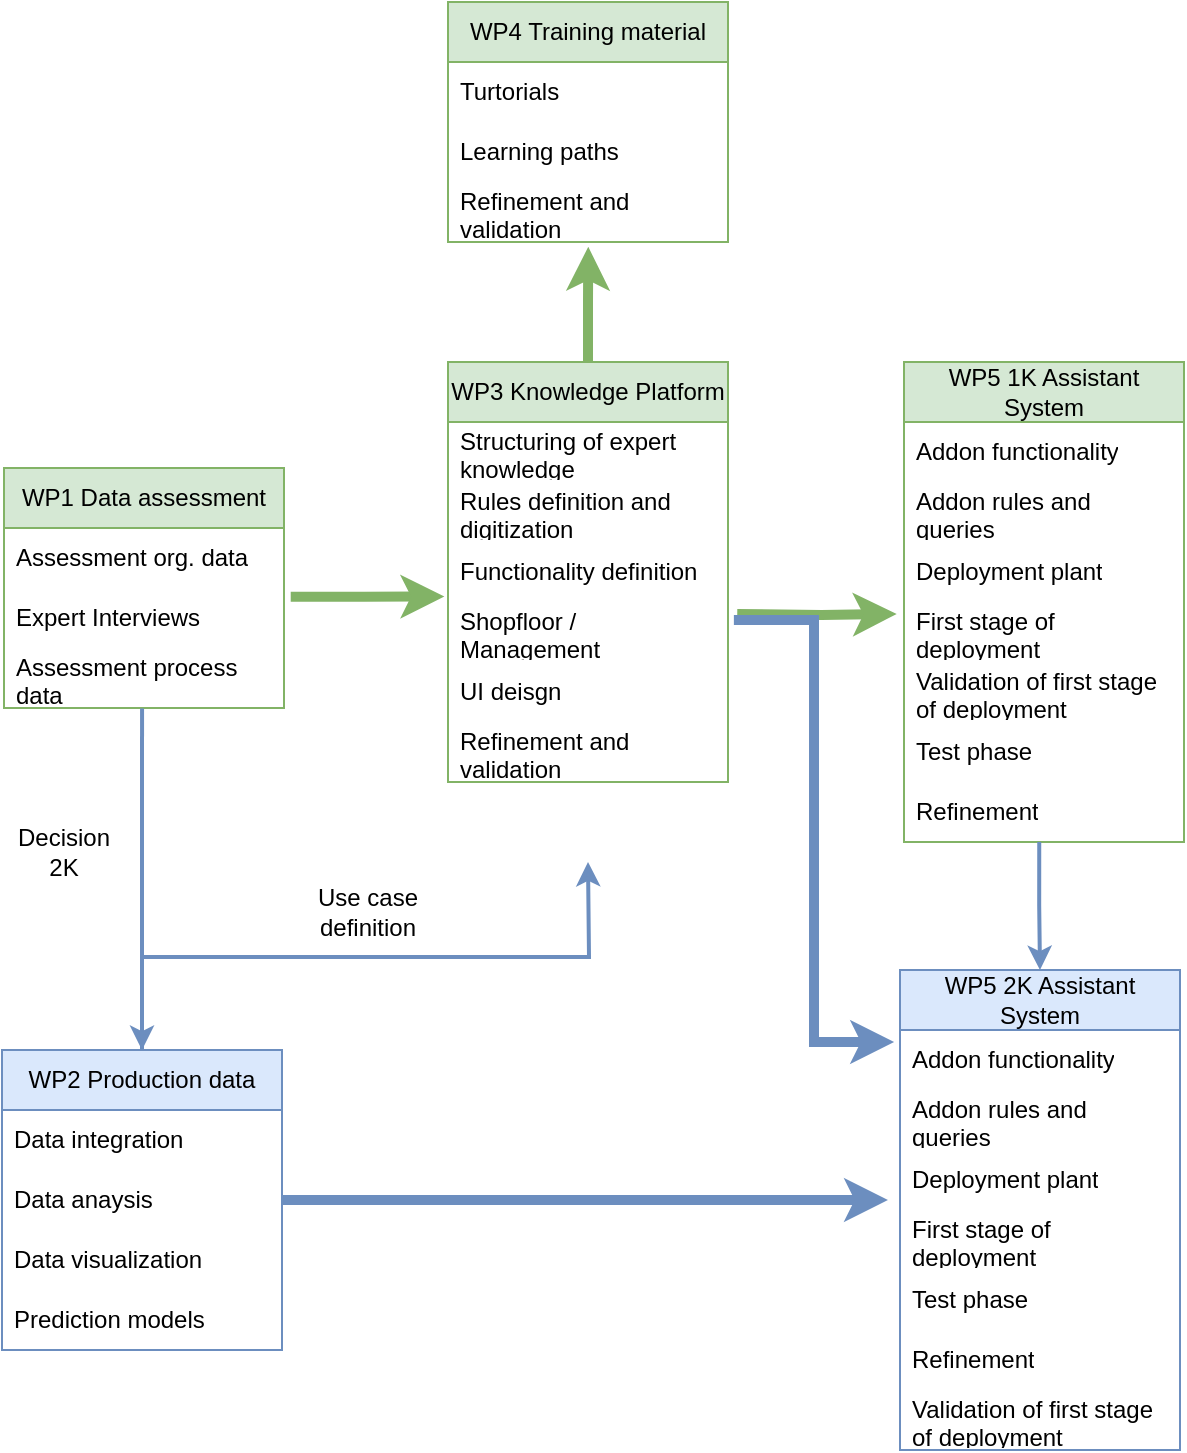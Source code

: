 <mxfile version="21.4.0" type="github">
  <diagram name="Seite-1" id="NLviwZArhk9H0bMJ9Qby">
    <mxGraphModel dx="1379" dy="796" grid="1" gridSize="10" guides="1" tooltips="1" connect="1" arrows="1" fold="1" page="1" pageScale="1" pageWidth="1169" pageHeight="827" math="0" shadow="0">
      <root>
        <mxCell id="0" />
        <mxCell id="1" parent="0" />
        <mxCell id="QSvsyt5XVw0lKaXECwNc-2" value="WP1 Data assessment" style="swimlane;fontStyle=0;childLayout=stackLayout;horizontal=1;startSize=30;horizontalStack=0;resizeParent=1;resizeParentMax=0;resizeLast=0;collapsible=1;marginBottom=0;whiteSpace=wrap;html=1;fillColor=#d5e8d4;strokeColor=#82b366;" parent="1" vertex="1">
          <mxGeometry x="138" y="283" width="140" height="120" as="geometry" />
        </mxCell>
        <mxCell id="QSvsyt5XVw0lKaXECwNc-3" value="Assessment org. data" style="text;strokeColor=none;fillColor=none;align=left;verticalAlign=middle;spacingLeft=4;spacingRight=4;overflow=hidden;points=[[0,0.5],[1,0.5]];portConstraint=eastwest;rotatable=0;whiteSpace=wrap;html=1;" parent="QSvsyt5XVw0lKaXECwNc-2" vertex="1">
          <mxGeometry y="30" width="140" height="30" as="geometry" />
        </mxCell>
        <mxCell id="QSvsyt5XVw0lKaXECwNc-4" value="Expert Interviews" style="text;strokeColor=none;fillColor=none;align=left;verticalAlign=middle;spacingLeft=4;spacingRight=4;overflow=hidden;points=[[0,0.5],[1,0.5]];portConstraint=eastwest;rotatable=0;whiteSpace=wrap;html=1;" parent="QSvsyt5XVw0lKaXECwNc-2" vertex="1">
          <mxGeometry y="60" width="140" height="30" as="geometry" />
        </mxCell>
        <mxCell id="QSvsyt5XVw0lKaXECwNc-5" value="Assessment process data" style="text;strokeColor=none;fillColor=none;align=left;verticalAlign=middle;spacingLeft=4;spacingRight=4;overflow=hidden;points=[[0,0.5],[1,0.5]];portConstraint=eastwest;rotatable=0;whiteSpace=wrap;html=1;" parent="QSvsyt5XVw0lKaXECwNc-2" vertex="1">
          <mxGeometry y="90" width="140" height="30" as="geometry" />
        </mxCell>
        <mxCell id="QSvsyt5XVw0lKaXECwNc-8" value="WP2 Production data" style="swimlane;fontStyle=0;childLayout=stackLayout;horizontal=1;startSize=30;horizontalStack=0;resizeParent=1;resizeParentMax=0;resizeLast=0;collapsible=1;marginBottom=0;whiteSpace=wrap;html=1;fillColor=#dae8fc;strokeColor=#6c8ebf;" parent="1" vertex="1">
          <mxGeometry x="137" y="574" width="140" height="150" as="geometry" />
        </mxCell>
        <mxCell id="QSvsyt5XVw0lKaXECwNc-9" value="Data integration" style="text;strokeColor=none;fillColor=none;align=left;verticalAlign=middle;spacingLeft=4;spacingRight=4;overflow=hidden;points=[[0,0.5],[1,0.5]];portConstraint=eastwest;rotatable=0;whiteSpace=wrap;html=1;" parent="QSvsyt5XVw0lKaXECwNc-8" vertex="1">
          <mxGeometry y="30" width="140" height="30" as="geometry" />
        </mxCell>
        <mxCell id="QSvsyt5XVw0lKaXECwNc-10" value="Data anaysis" style="text;strokeColor=none;fillColor=none;align=left;verticalAlign=middle;spacingLeft=4;spacingRight=4;overflow=hidden;points=[[0,0.5],[1,0.5]];portConstraint=eastwest;rotatable=0;whiteSpace=wrap;html=1;" parent="QSvsyt5XVw0lKaXECwNc-8" vertex="1">
          <mxGeometry y="60" width="140" height="30" as="geometry" />
        </mxCell>
        <mxCell id="QSvsyt5XVw0lKaXECwNc-11" value="Data visualization" style="text;strokeColor=none;fillColor=none;align=left;verticalAlign=middle;spacingLeft=4;spacingRight=4;overflow=hidden;points=[[0,0.5],[1,0.5]];portConstraint=eastwest;rotatable=0;whiteSpace=wrap;html=1;" parent="QSvsyt5XVw0lKaXECwNc-8" vertex="1">
          <mxGeometry y="90" width="140" height="30" as="geometry" />
        </mxCell>
        <mxCell id="QSvsyt5XVw0lKaXECwNc-39" value="Prediction models" style="text;strokeColor=none;fillColor=none;align=left;verticalAlign=middle;spacingLeft=4;spacingRight=4;overflow=hidden;points=[[0,0.5],[1,0.5]];portConstraint=eastwest;rotatable=0;whiteSpace=wrap;html=1;" parent="QSvsyt5XVw0lKaXECwNc-8" vertex="1">
          <mxGeometry y="120" width="140" height="30" as="geometry" />
        </mxCell>
        <mxCell id="QSvsyt5XVw0lKaXECwNc-12" value="WP4 Training material" style="swimlane;fontStyle=0;childLayout=stackLayout;horizontal=1;startSize=30;horizontalStack=0;resizeParent=1;resizeParentMax=0;resizeLast=0;collapsible=1;marginBottom=0;whiteSpace=wrap;html=1;fillColor=#d5e8d4;strokeColor=#82b366;" parent="1" vertex="1">
          <mxGeometry x="360" y="50" width="140" height="120" as="geometry" />
        </mxCell>
        <mxCell id="QSvsyt5XVw0lKaXECwNc-13" value="Turtorials" style="text;strokeColor=none;fillColor=none;align=left;verticalAlign=middle;spacingLeft=4;spacingRight=4;overflow=hidden;points=[[0,0.5],[1,0.5]];portConstraint=eastwest;rotatable=0;whiteSpace=wrap;html=1;" parent="QSvsyt5XVw0lKaXECwNc-12" vertex="1">
          <mxGeometry y="30" width="140" height="30" as="geometry" />
        </mxCell>
        <mxCell id="QSvsyt5XVw0lKaXECwNc-14" value="Learning paths" style="text;strokeColor=none;fillColor=none;align=left;verticalAlign=middle;spacingLeft=4;spacingRight=4;overflow=hidden;points=[[0,0.5],[1,0.5]];portConstraint=eastwest;rotatable=0;whiteSpace=wrap;html=1;" parent="QSvsyt5XVw0lKaXECwNc-12" vertex="1">
          <mxGeometry y="60" width="140" height="30" as="geometry" />
        </mxCell>
        <mxCell id="QSvsyt5XVw0lKaXECwNc-18" value="Refinement and validation" style="text;strokeColor=none;fillColor=none;align=left;verticalAlign=middle;spacingLeft=4;spacingRight=4;overflow=hidden;points=[[0,0.5],[1,0.5]];portConstraint=eastwest;rotatable=0;whiteSpace=wrap;html=1;" parent="QSvsyt5XVw0lKaXECwNc-12" vertex="1">
          <mxGeometry y="90" width="140" height="30" as="geometry" />
        </mxCell>
        <mxCell id="QSvsyt5XVw0lKaXECwNc-19" value="WP3 Knowledge Platform" style="swimlane;fontStyle=0;childLayout=stackLayout;horizontal=1;startSize=30;horizontalStack=0;resizeParent=1;resizeParentMax=0;resizeLast=0;collapsible=1;marginBottom=0;whiteSpace=wrap;html=1;fillColor=#d5e8d4;strokeColor=#82b366;" parent="1" vertex="1">
          <mxGeometry x="360" y="230" width="140" height="210" as="geometry" />
        </mxCell>
        <mxCell id="QSvsyt5XVw0lKaXECwNc-20" value="Structuring of expert knowledge" style="text;strokeColor=none;fillColor=none;align=left;verticalAlign=middle;spacingLeft=4;spacingRight=4;overflow=hidden;points=[[0,0.5],[1,0.5]];portConstraint=eastwest;rotatable=0;whiteSpace=wrap;html=1;" parent="QSvsyt5XVw0lKaXECwNc-19" vertex="1">
          <mxGeometry y="30" width="140" height="30" as="geometry" />
        </mxCell>
        <mxCell id="QSvsyt5XVw0lKaXECwNc-21" value="Rules definition and digitization" style="text;strokeColor=none;fillColor=none;align=left;verticalAlign=middle;spacingLeft=4;spacingRight=4;overflow=hidden;points=[[0,0.5],[1,0.5]];portConstraint=eastwest;rotatable=0;whiteSpace=wrap;html=1;" parent="QSvsyt5XVw0lKaXECwNc-19" vertex="1">
          <mxGeometry y="60" width="140" height="30" as="geometry" />
        </mxCell>
        <mxCell id="QSvsyt5XVw0lKaXECwNc-22" value="Functionality definition" style="text;strokeColor=none;fillColor=none;align=left;verticalAlign=middle;spacingLeft=4;spacingRight=4;overflow=hidden;points=[[0,0.5],[1,0.5]];portConstraint=eastwest;rotatable=0;whiteSpace=wrap;html=1;" parent="QSvsyt5XVw0lKaXECwNc-19" vertex="1">
          <mxGeometry y="90" width="140" height="30" as="geometry" />
        </mxCell>
        <mxCell id="QSvsyt5XVw0lKaXECwNc-28" value="Shopfloor / Management" style="text;strokeColor=none;fillColor=none;align=left;verticalAlign=middle;spacingLeft=4;spacingRight=4;overflow=hidden;points=[[0,0.5],[1,0.5]];portConstraint=eastwest;rotatable=0;whiteSpace=wrap;html=1;" parent="QSvsyt5XVw0lKaXECwNc-19" vertex="1">
          <mxGeometry y="120" width="140" height="30" as="geometry" />
        </mxCell>
        <mxCell id="QSvsyt5XVw0lKaXECwNc-24" value="UI deisgn" style="text;strokeColor=none;fillColor=none;align=left;verticalAlign=middle;spacingLeft=4;spacingRight=4;overflow=hidden;points=[[0,0.5],[1,0.5]];portConstraint=eastwest;rotatable=0;whiteSpace=wrap;html=1;" parent="QSvsyt5XVw0lKaXECwNc-19" vertex="1">
          <mxGeometry y="150" width="140" height="30" as="geometry" />
        </mxCell>
        <mxCell id="QSvsyt5XVw0lKaXECwNc-25" value="Refinement and validation" style="text;strokeColor=none;fillColor=none;align=left;verticalAlign=middle;spacingLeft=4;spacingRight=4;overflow=hidden;points=[[0,0.5],[1,0.5]];portConstraint=eastwest;rotatable=0;whiteSpace=wrap;html=1;" parent="QSvsyt5XVw0lKaXECwNc-19" vertex="1">
          <mxGeometry y="180" width="140" height="30" as="geometry" />
        </mxCell>
        <mxCell id="QSvsyt5XVw0lKaXECwNc-29" value="WP5 1K Assistant System" style="swimlane;fontStyle=0;childLayout=stackLayout;horizontal=1;startSize=30;horizontalStack=0;resizeParent=1;resizeParentMax=0;resizeLast=0;collapsible=1;marginBottom=0;whiteSpace=wrap;html=1;fillColor=#d5e8d4;strokeColor=#82b366;" parent="1" vertex="1">
          <mxGeometry x="588" y="230" width="140" height="240" as="geometry" />
        </mxCell>
        <mxCell id="QSvsyt5XVw0lKaXECwNc-30" value="Addon functionality" style="text;strokeColor=none;fillColor=none;align=left;verticalAlign=middle;spacingLeft=4;spacingRight=4;overflow=hidden;points=[[0,0.5],[1,0.5]];portConstraint=eastwest;rotatable=0;whiteSpace=wrap;html=1;" parent="QSvsyt5XVw0lKaXECwNc-29" vertex="1">
          <mxGeometry y="30" width="140" height="30" as="geometry" />
        </mxCell>
        <mxCell id="QSvsyt5XVw0lKaXECwNc-31" value="Addon rules and queries" style="text;strokeColor=none;fillColor=none;align=left;verticalAlign=middle;spacingLeft=4;spacingRight=4;overflow=hidden;points=[[0,0.5],[1,0.5]];portConstraint=eastwest;rotatable=0;whiteSpace=wrap;html=1;" parent="QSvsyt5XVw0lKaXECwNc-29" vertex="1">
          <mxGeometry y="60" width="140" height="30" as="geometry" />
        </mxCell>
        <mxCell id="QSvsyt5XVw0lKaXECwNc-32" value="Deployment plant" style="text;strokeColor=none;fillColor=none;align=left;verticalAlign=middle;spacingLeft=4;spacingRight=4;overflow=hidden;points=[[0,0.5],[1,0.5]];portConstraint=eastwest;rotatable=0;whiteSpace=wrap;html=1;" parent="QSvsyt5XVw0lKaXECwNc-29" vertex="1">
          <mxGeometry y="90" width="140" height="30" as="geometry" />
        </mxCell>
        <mxCell id="QSvsyt5XVw0lKaXECwNc-33" value="First stage of deployment" style="text;strokeColor=none;fillColor=none;align=left;verticalAlign=middle;spacingLeft=4;spacingRight=4;overflow=hidden;points=[[0,0.5],[1,0.5]];portConstraint=eastwest;rotatable=0;whiteSpace=wrap;html=1;" parent="QSvsyt5XVw0lKaXECwNc-29" vertex="1">
          <mxGeometry y="120" width="140" height="30" as="geometry" />
        </mxCell>
        <mxCell id="QSvsyt5XVw0lKaXECwNc-36" value="Validation of first stage of deployment" style="text;strokeColor=none;fillColor=none;align=left;verticalAlign=middle;spacingLeft=4;spacingRight=4;overflow=hidden;points=[[0,0.5],[1,0.5]];portConstraint=eastwest;rotatable=0;whiteSpace=wrap;html=1;" parent="QSvsyt5XVw0lKaXECwNc-29" vertex="1">
          <mxGeometry y="150" width="140" height="30" as="geometry" />
        </mxCell>
        <mxCell id="QSvsyt5XVw0lKaXECwNc-34" value="Test phase" style="text;strokeColor=none;fillColor=none;align=left;verticalAlign=middle;spacingLeft=4;spacingRight=4;overflow=hidden;points=[[0,0.5],[1,0.5]];portConstraint=eastwest;rotatable=0;whiteSpace=wrap;html=1;" parent="QSvsyt5XVw0lKaXECwNc-29" vertex="1">
          <mxGeometry y="180" width="140" height="30" as="geometry" />
        </mxCell>
        <mxCell id="QSvsyt5XVw0lKaXECwNc-35" value="Refinement" style="text;strokeColor=none;fillColor=none;align=left;verticalAlign=middle;spacingLeft=4;spacingRight=4;overflow=hidden;points=[[0,0.5],[1,0.5]];portConstraint=eastwest;rotatable=0;whiteSpace=wrap;html=1;" parent="QSvsyt5XVw0lKaXECwNc-29" vertex="1">
          <mxGeometry y="210" width="140" height="30" as="geometry" />
        </mxCell>
        <mxCell id="QSvsyt5XVw0lKaXECwNc-41" value="" style="edgeStyle=orthogonalEdgeStyle;rounded=0;orthogonalLoop=1;jettySize=auto;html=1;fillColor=#d5e8d4;strokeColor=#82b366;strokeWidth=5;entryX=-0.026;entryY=0.2;entryDx=0;entryDy=0;entryPerimeter=0;exitX=1.033;exitY=0.2;exitDx=0;exitDy=0;exitPerimeter=0;" parent="1" target="QSvsyt5XVw0lKaXECwNc-33" edge="1">
          <mxGeometry relative="1" as="geometry">
            <mxPoint x="504.62" y="356" as="sourcePoint" />
            <mxPoint x="360" y="360" as="targetPoint" />
          </mxGeometry>
        </mxCell>
        <mxCell id="QSvsyt5XVw0lKaXECwNc-43" value="" style="edgeStyle=orthogonalEdgeStyle;rounded=0;orthogonalLoop=1;jettySize=auto;html=1;fillColor=#d5e8d4;strokeColor=#82b366;strokeWidth=5;entryX=-0.013;entryY=-0.093;entryDx=0;entryDy=0;entryPerimeter=0;exitX=1.024;exitY=0.147;exitDx=0;exitDy=0;exitPerimeter=0;" parent="1" source="QSvsyt5XVw0lKaXECwNc-4" edge="1">
          <mxGeometry relative="1" as="geometry">
            <mxPoint x="515" y="366" as="sourcePoint" />
            <mxPoint x="358.18" y="347.21" as="targetPoint" />
          </mxGeometry>
        </mxCell>
        <mxCell id="QSvsyt5XVw0lKaXECwNc-44" value="WP5 2K Assistant System" style="swimlane;fontStyle=0;childLayout=stackLayout;horizontal=1;startSize=30;horizontalStack=0;resizeParent=1;resizeParentMax=0;resizeLast=0;collapsible=1;marginBottom=0;whiteSpace=wrap;html=1;fillColor=#dae8fc;strokeColor=#6c8ebf;" parent="1" vertex="1">
          <mxGeometry x="586" y="534" width="140" height="240" as="geometry" />
        </mxCell>
        <mxCell id="QSvsyt5XVw0lKaXECwNc-45" value="Addon functionality" style="text;strokeColor=none;fillColor=none;align=left;verticalAlign=middle;spacingLeft=4;spacingRight=4;overflow=hidden;points=[[0,0.5],[1,0.5]];portConstraint=eastwest;rotatable=0;whiteSpace=wrap;html=1;" parent="QSvsyt5XVw0lKaXECwNc-44" vertex="1">
          <mxGeometry y="30" width="140" height="30" as="geometry" />
        </mxCell>
        <mxCell id="QSvsyt5XVw0lKaXECwNc-46" value="Addon rules and queries" style="text;strokeColor=none;fillColor=none;align=left;verticalAlign=middle;spacingLeft=4;spacingRight=4;overflow=hidden;points=[[0,0.5],[1,0.5]];portConstraint=eastwest;rotatable=0;whiteSpace=wrap;html=1;" parent="QSvsyt5XVw0lKaXECwNc-44" vertex="1">
          <mxGeometry y="60" width="140" height="30" as="geometry" />
        </mxCell>
        <mxCell id="QSvsyt5XVw0lKaXECwNc-47" value="Deployment plant" style="text;strokeColor=none;fillColor=none;align=left;verticalAlign=middle;spacingLeft=4;spacingRight=4;overflow=hidden;points=[[0,0.5],[1,0.5]];portConstraint=eastwest;rotatable=0;whiteSpace=wrap;html=1;" parent="QSvsyt5XVw0lKaXECwNc-44" vertex="1">
          <mxGeometry y="90" width="140" height="30" as="geometry" />
        </mxCell>
        <mxCell id="QSvsyt5XVw0lKaXECwNc-48" value="First stage of deployment" style="text;strokeColor=none;fillColor=none;align=left;verticalAlign=middle;spacingLeft=4;spacingRight=4;overflow=hidden;points=[[0,0.5],[1,0.5]];portConstraint=eastwest;rotatable=0;whiteSpace=wrap;html=1;" parent="QSvsyt5XVw0lKaXECwNc-44" vertex="1">
          <mxGeometry y="120" width="140" height="30" as="geometry" />
        </mxCell>
        <mxCell id="QSvsyt5XVw0lKaXECwNc-49" value="Test phase" style="text;strokeColor=none;fillColor=none;align=left;verticalAlign=middle;spacingLeft=4;spacingRight=4;overflow=hidden;points=[[0,0.5],[1,0.5]];portConstraint=eastwest;rotatable=0;whiteSpace=wrap;html=1;" parent="QSvsyt5XVw0lKaXECwNc-44" vertex="1">
          <mxGeometry y="150" width="140" height="30" as="geometry" />
        </mxCell>
        <mxCell id="QSvsyt5XVw0lKaXECwNc-50" value="Refinement" style="text;strokeColor=none;fillColor=none;align=left;verticalAlign=middle;spacingLeft=4;spacingRight=4;overflow=hidden;points=[[0,0.5],[1,0.5]];portConstraint=eastwest;rotatable=0;whiteSpace=wrap;html=1;" parent="QSvsyt5XVw0lKaXECwNc-44" vertex="1">
          <mxGeometry y="180" width="140" height="30" as="geometry" />
        </mxCell>
        <mxCell id="QSvsyt5XVw0lKaXECwNc-51" value="Validation of first stage of deployment" style="text;strokeColor=none;fillColor=none;align=left;verticalAlign=middle;spacingLeft=4;spacingRight=4;overflow=hidden;points=[[0,0.5],[1,0.5]];portConstraint=eastwest;rotatable=0;whiteSpace=wrap;html=1;" parent="QSvsyt5XVw0lKaXECwNc-44" vertex="1">
          <mxGeometry y="210" width="140" height="30" as="geometry" />
        </mxCell>
        <mxCell id="QSvsyt5XVw0lKaXECwNc-53" value="" style="edgeStyle=orthogonalEdgeStyle;rounded=0;orthogonalLoop=1;jettySize=auto;html=1;fillColor=#dae8fc;strokeColor=#6c8ebf;strokeWidth=2;exitX=0.5;exitY=0;exitDx=0;exitDy=0;" parent="1" source="QSvsyt5XVw0lKaXECwNc-8" edge="1">
          <mxGeometry relative="1" as="geometry">
            <mxPoint x="291" y="357" as="sourcePoint" />
            <mxPoint x="430" y="480" as="targetPoint" />
          </mxGeometry>
        </mxCell>
        <mxCell id="QSvsyt5XVw0lKaXECwNc-55" value="" style="edgeStyle=orthogonalEdgeStyle;rounded=0;orthogonalLoop=1;jettySize=auto;html=1;fillColor=#dae8fc;strokeColor=#6c8ebf;strokeWidth=2;entryX=0.5;entryY=0;entryDx=0;entryDy=0;exitX=0.483;exitY=1;exitDx=0;exitDy=0;exitPerimeter=0;" parent="1" source="QSvsyt5XVw0lKaXECwNc-35" target="QSvsyt5XVw0lKaXECwNc-44" edge="1">
          <mxGeometry relative="1" as="geometry">
            <mxPoint x="660" y="480" as="sourcePoint" />
            <mxPoint x="368" y="357" as="targetPoint" />
          </mxGeometry>
        </mxCell>
        <mxCell id="QSvsyt5XVw0lKaXECwNc-56" value="" style="edgeStyle=orthogonalEdgeStyle;rounded=0;orthogonalLoop=1;jettySize=auto;html=1;fillColor=#dae8fc;strokeColor=#6c8ebf;strokeWidth=5;exitX=1;exitY=0.5;exitDx=0;exitDy=0;entryX=-0.043;entryY=0.833;entryDx=0;entryDy=0;entryPerimeter=0;" parent="1" source="QSvsyt5XVw0lKaXECwNc-10" target="QSvsyt5XVw0lKaXECwNc-47" edge="1">
          <mxGeometry relative="1" as="geometry">
            <mxPoint x="666" y="480" as="sourcePoint" />
            <mxPoint x="590" y="650" as="targetPoint" />
          </mxGeometry>
        </mxCell>
        <mxCell id="QSvsyt5XVw0lKaXECwNc-57" value="" style="edgeStyle=orthogonalEdgeStyle;rounded=0;orthogonalLoop=1;jettySize=auto;html=1;fillColor=#d5e8d4;strokeColor=#82b366;strokeWidth=5;entryX=0.501;entryY=1.08;entryDx=0;entryDy=0;entryPerimeter=0;exitX=0.5;exitY=0;exitDx=0;exitDy=0;" parent="1" source="QSvsyt5XVw0lKaXECwNc-19" target="QSvsyt5XVw0lKaXECwNc-18" edge="1">
          <mxGeometry relative="1" as="geometry">
            <mxPoint x="291" y="357" as="sourcePoint" />
            <mxPoint x="368" y="357" as="targetPoint" />
            <Array as="points">
              <mxPoint x="430" y="200" />
              <mxPoint x="430" y="200" />
            </Array>
          </mxGeometry>
        </mxCell>
        <mxCell id="QSvsyt5XVw0lKaXECwNc-58" value="Use case definition" style="text;html=1;strokeColor=none;fillColor=none;align=center;verticalAlign=middle;whiteSpace=wrap;rounded=0;" parent="1" vertex="1">
          <mxGeometry x="290" y="490" width="60" height="30" as="geometry" />
        </mxCell>
        <mxCell id="QSvsyt5XVw0lKaXECwNc-59" value="" style="edgeStyle=orthogonalEdgeStyle;rounded=0;orthogonalLoop=1;jettySize=auto;html=1;fillColor=#dae8fc;strokeColor=#6c8ebf;strokeWidth=2;entryX=0.5;entryY=0;entryDx=0;entryDy=0;exitX=0.493;exitY=1.007;exitDx=0;exitDy=0;exitPerimeter=0;" parent="1" source="QSvsyt5XVw0lKaXECwNc-5" target="QSvsyt5XVw0lKaXECwNc-8" edge="1">
          <mxGeometry relative="1" as="geometry">
            <mxPoint x="180" y="480" as="sourcePoint" />
            <mxPoint x="257" y="480" as="targetPoint" />
          </mxGeometry>
        </mxCell>
        <mxCell id="QSvsyt5XVw0lKaXECwNc-61" value="Decision&lt;br&gt;2K" style="text;html=1;strokeColor=none;fillColor=none;align=center;verticalAlign=middle;whiteSpace=wrap;rounded=0;" parent="1" vertex="1">
          <mxGeometry x="138" y="460" width="60" height="30" as="geometry" />
        </mxCell>
        <mxCell id="rrG2daotFaBDG56lW-uM-1" value="" style="edgeStyle=orthogonalEdgeStyle;rounded=0;orthogonalLoop=1;jettySize=auto;html=1;fillColor=#dae8fc;strokeColor=#6c8ebf;strokeWidth=5;exitX=1.021;exitY=0.3;exitDx=0;exitDy=0;entryX=-0.021;entryY=0.2;entryDx=0;entryDy=0;entryPerimeter=0;exitPerimeter=0;" edge="1" parent="1" source="QSvsyt5XVw0lKaXECwNc-28" target="QSvsyt5XVw0lKaXECwNc-45">
          <mxGeometry relative="1" as="geometry">
            <mxPoint x="287" y="659" as="sourcePoint" />
            <mxPoint x="590" y="659" as="targetPoint" />
          </mxGeometry>
        </mxCell>
      </root>
    </mxGraphModel>
  </diagram>
</mxfile>

